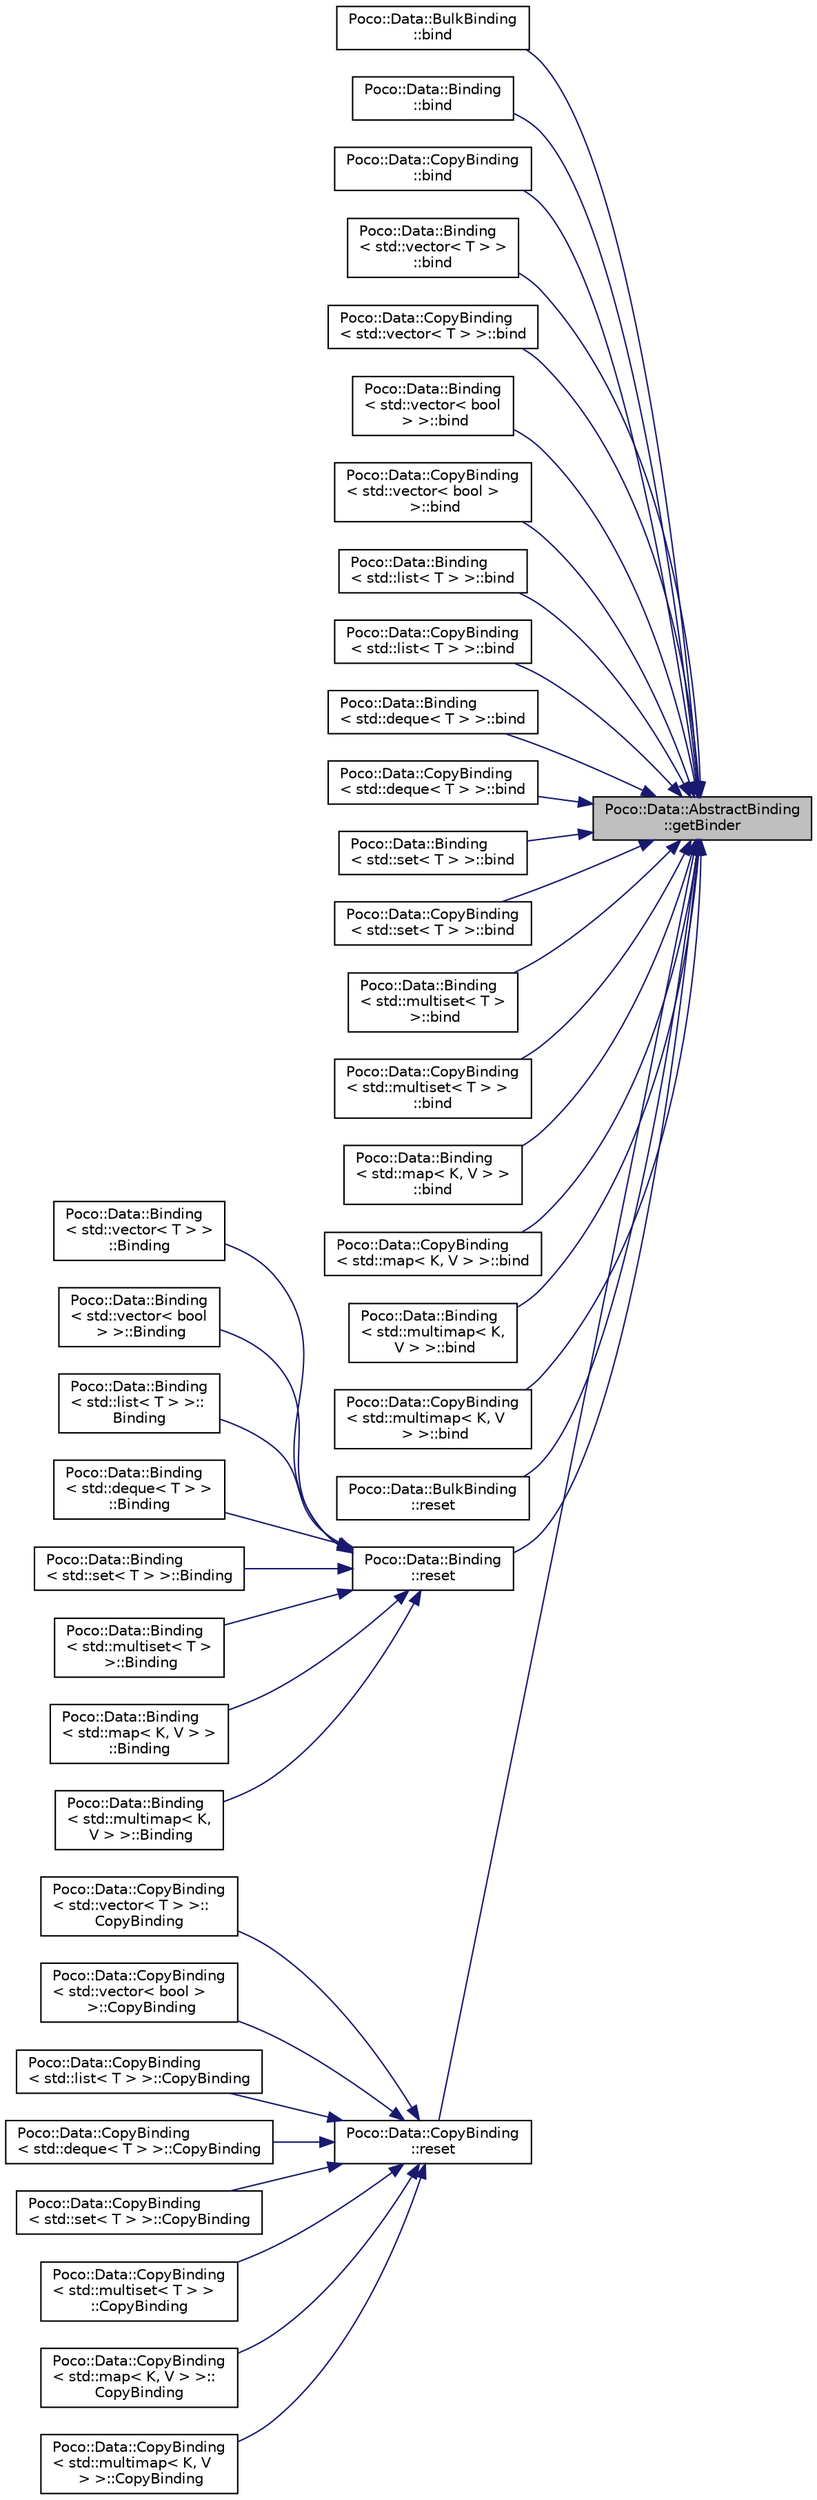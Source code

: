 digraph "Poco::Data::AbstractBinding::getBinder"
{
 // LATEX_PDF_SIZE
  edge [fontname="Helvetica",fontsize="10",labelfontname="Helvetica",labelfontsize="10"];
  node [fontname="Helvetica",fontsize="10",shape=record];
  rankdir="RL";
  Node1 [label="Poco::Data::AbstractBinding\l::getBinder",height=0.2,width=0.4,color="black", fillcolor="grey75", style="filled", fontcolor="black",tooltip="Sets the object used for binding; object does NOT take ownership of the pointer."];
  Node1 -> Node2 [dir="back",color="midnightblue",fontsize="10",style="solid"];
  Node2 [label="Poco::Data::BulkBinding\l::bind",height=0.2,width=0.4,color="black", fillcolor="white", style="filled",URL="$classPoco_1_1Data_1_1BulkBinding.html#a7b66e480db381c67bc95c5ffbd542822",tooltip="Returns true if we have enough data to bind."];
  Node1 -> Node3 [dir="back",color="midnightblue",fontsize="10",style="solid"];
  Node3 [label="Poco::Data::Binding\l::bind",height=0.2,width=0.4,color="black", fillcolor="white", style="filled",URL="$classPoco_1_1Data_1_1Binding.html#a7c2d57ffe5c89d0bf2df87bafea0ed6f",tooltip="Returns true if we have enough data to bind."];
  Node1 -> Node4 [dir="back",color="midnightblue",fontsize="10",style="solid"];
  Node4 [label="Poco::Data::CopyBinding\l::bind",height=0.2,width=0.4,color="black", fillcolor="white", style="filled",URL="$classPoco_1_1Data_1_1CopyBinding.html#a3e47255af9c305936fc4ab5943ac0ee2",tooltip="Returns true if we have enough data to bind."];
  Node1 -> Node5 [dir="back",color="midnightblue",fontsize="10",style="solid"];
  Node5 [label="Poco::Data::Binding\l\< std::vector\< T \> \>\l::bind",height=0.2,width=0.4,color="black", fillcolor="white", style="filled",URL="$classPoco_1_1Data_1_1Binding_3_01std_1_1vector_3_01T_01_4_01_4.html#afc735371aae77478c0c6ff23e899b8ba",tooltip="Returns true if we have enough data to bind."];
  Node1 -> Node6 [dir="back",color="midnightblue",fontsize="10",style="solid"];
  Node6 [label="Poco::Data::CopyBinding\l\< std::vector\< T \> \>::bind",height=0.2,width=0.4,color="black", fillcolor="white", style="filled",URL="$classPoco_1_1Data_1_1CopyBinding_3_01std_1_1vector_3_01T_01_4_01_4.html#add28429ae3f2d7ef9365ab348c154a95",tooltip="Returns true if we have enough data to bind."];
  Node1 -> Node7 [dir="back",color="midnightblue",fontsize="10",style="solid"];
  Node7 [label="Poco::Data::Binding\l\< std::vector\< bool\l \> \>::bind",height=0.2,width=0.4,color="black", fillcolor="white", style="filled",URL="$classPoco_1_1Data_1_1Binding_3_01std_1_1vector_3_01bool_01_4_01_4.html#af4a679d014ea40620e32b692d44588e6",tooltip="Returns true if we have enough data to bind."];
  Node1 -> Node8 [dir="back",color="midnightblue",fontsize="10",style="solid"];
  Node8 [label="Poco::Data::CopyBinding\l\< std::vector\< bool \>\l \>::bind",height=0.2,width=0.4,color="black", fillcolor="white", style="filled",URL="$classPoco_1_1Data_1_1CopyBinding_3_01std_1_1vector_3_01bool_01_4_01_4.html#aa2430798ff17c654ba00d16a6ad93139",tooltip="Returns true if we have enough data to bind."];
  Node1 -> Node9 [dir="back",color="midnightblue",fontsize="10",style="solid"];
  Node9 [label="Poco::Data::Binding\l\< std::list\< T \> \>::bind",height=0.2,width=0.4,color="black", fillcolor="white", style="filled",URL="$classPoco_1_1Data_1_1Binding_3_01std_1_1list_3_01T_01_4_01_4.html#af9eaf9924e4053842ee955f6d3409f20",tooltip="Returns true if we have enough data to bind."];
  Node1 -> Node10 [dir="back",color="midnightblue",fontsize="10",style="solid"];
  Node10 [label="Poco::Data::CopyBinding\l\< std::list\< T \> \>::bind",height=0.2,width=0.4,color="black", fillcolor="white", style="filled",URL="$classPoco_1_1Data_1_1CopyBinding_3_01std_1_1list_3_01T_01_4_01_4.html#aaf46083ec796aa55bb753c984dcd516e",tooltip="Returns true if we have enough data to bind."];
  Node1 -> Node11 [dir="back",color="midnightblue",fontsize="10",style="solid"];
  Node11 [label="Poco::Data::Binding\l\< std::deque\< T \> \>::bind",height=0.2,width=0.4,color="black", fillcolor="white", style="filled",URL="$classPoco_1_1Data_1_1Binding_3_01std_1_1deque_3_01T_01_4_01_4.html#a4894ca248c2ef71d98282a34aa1465ab",tooltip="Returns true if we have enough data to bind."];
  Node1 -> Node12 [dir="back",color="midnightblue",fontsize="10",style="solid"];
  Node12 [label="Poco::Data::CopyBinding\l\< std::deque\< T \> \>::bind",height=0.2,width=0.4,color="black", fillcolor="white", style="filled",URL="$classPoco_1_1Data_1_1CopyBinding_3_01std_1_1deque_3_01T_01_4_01_4.html#aa7449662dbac2e8041e1f9b8ee5a9f3d",tooltip="Returns true if we have enough data to bind."];
  Node1 -> Node13 [dir="back",color="midnightblue",fontsize="10",style="solid"];
  Node13 [label="Poco::Data::Binding\l\< std::set\< T \> \>::bind",height=0.2,width=0.4,color="black", fillcolor="white", style="filled",URL="$classPoco_1_1Data_1_1Binding_3_01std_1_1set_3_01T_01_4_01_4.html#a6fce3bf87c252eea0682a9f5a80fd85f",tooltip="Returns true if we have enough data to bind."];
  Node1 -> Node14 [dir="back",color="midnightblue",fontsize="10",style="solid"];
  Node14 [label="Poco::Data::CopyBinding\l\< std::set\< T \> \>::bind",height=0.2,width=0.4,color="black", fillcolor="white", style="filled",URL="$classPoco_1_1Data_1_1CopyBinding_3_01std_1_1set_3_01T_01_4_01_4.html#a79b5e0127bed85c371a215f938c50ef8",tooltip="Returns true if we have enough data to bind."];
  Node1 -> Node15 [dir="back",color="midnightblue",fontsize="10",style="solid"];
  Node15 [label="Poco::Data::Binding\l\< std::multiset\< T \>\l \>::bind",height=0.2,width=0.4,color="black", fillcolor="white", style="filled",URL="$classPoco_1_1Data_1_1Binding_3_01std_1_1multiset_3_01T_01_4_01_4.html#ad2f61f7564b1a3939558610df7d237b5",tooltip="Returns true if we have enough data to bind."];
  Node1 -> Node16 [dir="back",color="midnightblue",fontsize="10",style="solid"];
  Node16 [label="Poco::Data::CopyBinding\l\< std::multiset\< T \> \>\l::bind",height=0.2,width=0.4,color="black", fillcolor="white", style="filled",URL="$classPoco_1_1Data_1_1CopyBinding_3_01std_1_1multiset_3_01T_01_4_01_4.html#a48269597b0c4401e72b986135c9be97d",tooltip="Returns true if we have enough data to bind."];
  Node1 -> Node17 [dir="back",color="midnightblue",fontsize="10",style="solid"];
  Node17 [label="Poco::Data::Binding\l\< std::map\< K, V \> \>\l::bind",height=0.2,width=0.4,color="black", fillcolor="white", style="filled",URL="$classPoco_1_1Data_1_1Binding_3_01std_1_1map_3_01K_00_01V_01_4_01_4.html#a0b622fcf9f09ae4d294eb2ab24d1037f",tooltip="Returns true if we have enough data to bind."];
  Node1 -> Node18 [dir="back",color="midnightblue",fontsize="10",style="solid"];
  Node18 [label="Poco::Data::CopyBinding\l\< std::map\< K, V \> \>::bind",height=0.2,width=0.4,color="black", fillcolor="white", style="filled",URL="$classPoco_1_1Data_1_1CopyBinding_3_01std_1_1map_3_01K_00_01V_01_4_01_4.html#a3edf9481120b0b1f85d9d459eac6546a",tooltip="Returns true if we have enough data to bind."];
  Node1 -> Node19 [dir="back",color="midnightblue",fontsize="10",style="solid"];
  Node19 [label="Poco::Data::Binding\l\< std::multimap\< K,\l V \> \>::bind",height=0.2,width=0.4,color="black", fillcolor="white", style="filled",URL="$classPoco_1_1Data_1_1Binding_3_01std_1_1multimap_3_01K_00_01V_01_4_01_4.html#a7fc5ebce53e1f28a29477edf6e57d15b",tooltip="Returns true if we have enough data to bind."];
  Node1 -> Node20 [dir="back",color="midnightblue",fontsize="10",style="solid"];
  Node20 [label="Poco::Data::CopyBinding\l\< std::multimap\< K, V\l \> \>::bind",height=0.2,width=0.4,color="black", fillcolor="white", style="filled",URL="$classPoco_1_1Data_1_1CopyBinding_3_01std_1_1multimap_3_01K_00_01V_01_4_01_4.html#abb530d03071b26fe663ae266b4bcc9e8",tooltip="Returns true if we have enough data to bind."];
  Node1 -> Node21 [dir="back",color="midnightblue",fontsize="10",style="solid"];
  Node21 [label="Poco::Data::BulkBinding\l::reset",height=0.2,width=0.4,color="black", fillcolor="white", style="filled",URL="$classPoco_1_1Data_1_1BulkBinding.html#a053566c37ef95cccca31a8b7224d9e96",tooltip="Binds a value to the given column position."];
  Node1 -> Node22 [dir="back",color="midnightblue",fontsize="10",style="solid"];
  Node22 [label="Poco::Data::Binding\l::reset",height=0.2,width=0.4,color="black", fillcolor="white", style="filled",URL="$classPoco_1_1Data_1_1Binding.html#ab91a802f2596c8e134eabb3efb61231b",tooltip="Binds a value to the given column position."];
  Node22 -> Node23 [dir="back",color="midnightblue",fontsize="10",style="solid"];
  Node23 [label="Poco::Data::Binding\l\< std::vector\< T \> \>\l::Binding",height=0.2,width=0.4,color="black", fillcolor="white", style="filled",URL="$classPoco_1_1Data_1_1Binding_3_01std_1_1vector_3_01T_01_4_01_4.html#a2df08028b40d2f63699989f676eb103a",tooltip=" "];
  Node22 -> Node24 [dir="back",color="midnightblue",fontsize="10",style="solid"];
  Node24 [label="Poco::Data::Binding\l\< std::vector\< bool\l \> \>::Binding",height=0.2,width=0.4,color="black", fillcolor="white", style="filled",URL="$classPoco_1_1Data_1_1Binding_3_01std_1_1vector_3_01bool_01_4_01_4.html#a885f4e94d6278840f2c5072f9a8ec4f3",tooltip=" "];
  Node22 -> Node25 [dir="back",color="midnightblue",fontsize="10",style="solid"];
  Node25 [label="Poco::Data::Binding\l\< std::list\< T \> \>::\lBinding",height=0.2,width=0.4,color="black", fillcolor="white", style="filled",URL="$classPoco_1_1Data_1_1Binding_3_01std_1_1list_3_01T_01_4_01_4.html#a534ef274fa0b02fe90352c12decfb259",tooltip=" "];
  Node22 -> Node26 [dir="back",color="midnightblue",fontsize="10",style="solid"];
  Node26 [label="Poco::Data::Binding\l\< std::deque\< T \> \>\l::Binding",height=0.2,width=0.4,color="black", fillcolor="white", style="filled",URL="$classPoco_1_1Data_1_1Binding_3_01std_1_1deque_3_01T_01_4_01_4.html#a31f0d74c749ff1ec9afe4b54eec00e45",tooltip=" "];
  Node22 -> Node27 [dir="back",color="midnightblue",fontsize="10",style="solid"];
  Node27 [label="Poco::Data::Binding\l\< std::set\< T \> \>::Binding",height=0.2,width=0.4,color="black", fillcolor="white", style="filled",URL="$classPoco_1_1Data_1_1Binding_3_01std_1_1set_3_01T_01_4_01_4.html#ae9845c2c2e5dfe88a41eedf5642bee98",tooltip=" "];
  Node22 -> Node28 [dir="back",color="midnightblue",fontsize="10",style="solid"];
  Node28 [label="Poco::Data::Binding\l\< std::multiset\< T \>\l \>::Binding",height=0.2,width=0.4,color="black", fillcolor="white", style="filled",URL="$classPoco_1_1Data_1_1Binding_3_01std_1_1multiset_3_01T_01_4_01_4.html#a0d180c263e47179ab65e62e76cd72452",tooltip=" "];
  Node22 -> Node29 [dir="back",color="midnightblue",fontsize="10",style="solid"];
  Node29 [label="Poco::Data::Binding\l\< std::map\< K, V \> \>\l::Binding",height=0.2,width=0.4,color="black", fillcolor="white", style="filled",URL="$classPoco_1_1Data_1_1Binding_3_01std_1_1map_3_01K_00_01V_01_4_01_4.html#a02b0f6c3c77513f10714c154ad357d69",tooltip=" "];
  Node22 -> Node30 [dir="back",color="midnightblue",fontsize="10",style="solid"];
  Node30 [label="Poco::Data::Binding\l\< std::multimap\< K,\l V \> \>::Binding",height=0.2,width=0.4,color="black", fillcolor="white", style="filled",URL="$classPoco_1_1Data_1_1Binding_3_01std_1_1multimap_3_01K_00_01V_01_4_01_4.html#a7a9f05a1ed29f5f55e37d43ce74b6f0b",tooltip=" "];
  Node1 -> Node31 [dir="back",color="midnightblue",fontsize="10",style="solid"];
  Node31 [label="Poco::Data::CopyBinding\l::reset",height=0.2,width=0.4,color="black", fillcolor="white", style="filled",URL="$classPoco_1_1Data_1_1CopyBinding.html#a17538b67971ead435b6ebd74e276ff95",tooltip="Binds a value to the given column position."];
  Node31 -> Node32 [dir="back",color="midnightblue",fontsize="10",style="solid"];
  Node32 [label="Poco::Data::CopyBinding\l\< std::vector\< T \> \>::\lCopyBinding",height=0.2,width=0.4,color="black", fillcolor="white", style="filled",URL="$classPoco_1_1Data_1_1CopyBinding_3_01std_1_1vector_3_01T_01_4_01_4.html#a2dbed8a16afa417c24a032e4bb4bdd0d",tooltip=" "];
  Node31 -> Node33 [dir="back",color="midnightblue",fontsize="10",style="solid"];
  Node33 [label="Poco::Data::CopyBinding\l\< std::vector\< bool \>\l \>::CopyBinding",height=0.2,width=0.4,color="black", fillcolor="white", style="filled",URL="$classPoco_1_1Data_1_1CopyBinding_3_01std_1_1vector_3_01bool_01_4_01_4.html#aae02480774e14ef411a9aaf31046715c",tooltip=" "];
  Node31 -> Node34 [dir="back",color="midnightblue",fontsize="10",style="solid"];
  Node34 [label="Poco::Data::CopyBinding\l\< std::list\< T \> \>::CopyBinding",height=0.2,width=0.4,color="black", fillcolor="white", style="filled",URL="$classPoco_1_1Data_1_1CopyBinding_3_01std_1_1list_3_01T_01_4_01_4.html#a03caebfda4132fee85ad0b09c1b2b128",tooltip=" "];
  Node31 -> Node35 [dir="back",color="midnightblue",fontsize="10",style="solid"];
  Node35 [label="Poco::Data::CopyBinding\l\< std::deque\< T \> \>::CopyBinding",height=0.2,width=0.4,color="black", fillcolor="white", style="filled",URL="$classPoco_1_1Data_1_1CopyBinding_3_01std_1_1deque_3_01T_01_4_01_4.html#a81922c4881416ca4feeaa879deee931e",tooltip=" "];
  Node31 -> Node36 [dir="back",color="midnightblue",fontsize="10",style="solid"];
  Node36 [label="Poco::Data::CopyBinding\l\< std::set\< T \> \>::CopyBinding",height=0.2,width=0.4,color="black", fillcolor="white", style="filled",URL="$classPoco_1_1Data_1_1CopyBinding_3_01std_1_1set_3_01T_01_4_01_4.html#a571da90d3a367269f5407ece518c550d",tooltip=" "];
  Node31 -> Node37 [dir="back",color="midnightblue",fontsize="10",style="solid"];
  Node37 [label="Poco::Data::CopyBinding\l\< std::multiset\< T \> \>\l::CopyBinding",height=0.2,width=0.4,color="black", fillcolor="white", style="filled",URL="$classPoco_1_1Data_1_1CopyBinding_3_01std_1_1multiset_3_01T_01_4_01_4.html#ac814ce7bf431eff9136193721caff597",tooltip=" "];
  Node31 -> Node38 [dir="back",color="midnightblue",fontsize="10",style="solid"];
  Node38 [label="Poco::Data::CopyBinding\l\< std::map\< K, V \> \>::\lCopyBinding",height=0.2,width=0.4,color="black", fillcolor="white", style="filled",URL="$classPoco_1_1Data_1_1CopyBinding_3_01std_1_1map_3_01K_00_01V_01_4_01_4.html#a7cb3787e6d1177cc020b7b1fad6c2db3",tooltip=" "];
  Node31 -> Node39 [dir="back",color="midnightblue",fontsize="10",style="solid"];
  Node39 [label="Poco::Data::CopyBinding\l\< std::multimap\< K, V\l \> \>::CopyBinding",height=0.2,width=0.4,color="black", fillcolor="white", style="filled",URL="$classPoco_1_1Data_1_1CopyBinding_3_01std_1_1multimap_3_01K_00_01V_01_4_01_4.html#a95a56d1b7b2d9e969a15d58fe9209a8c",tooltip=" "];
}

